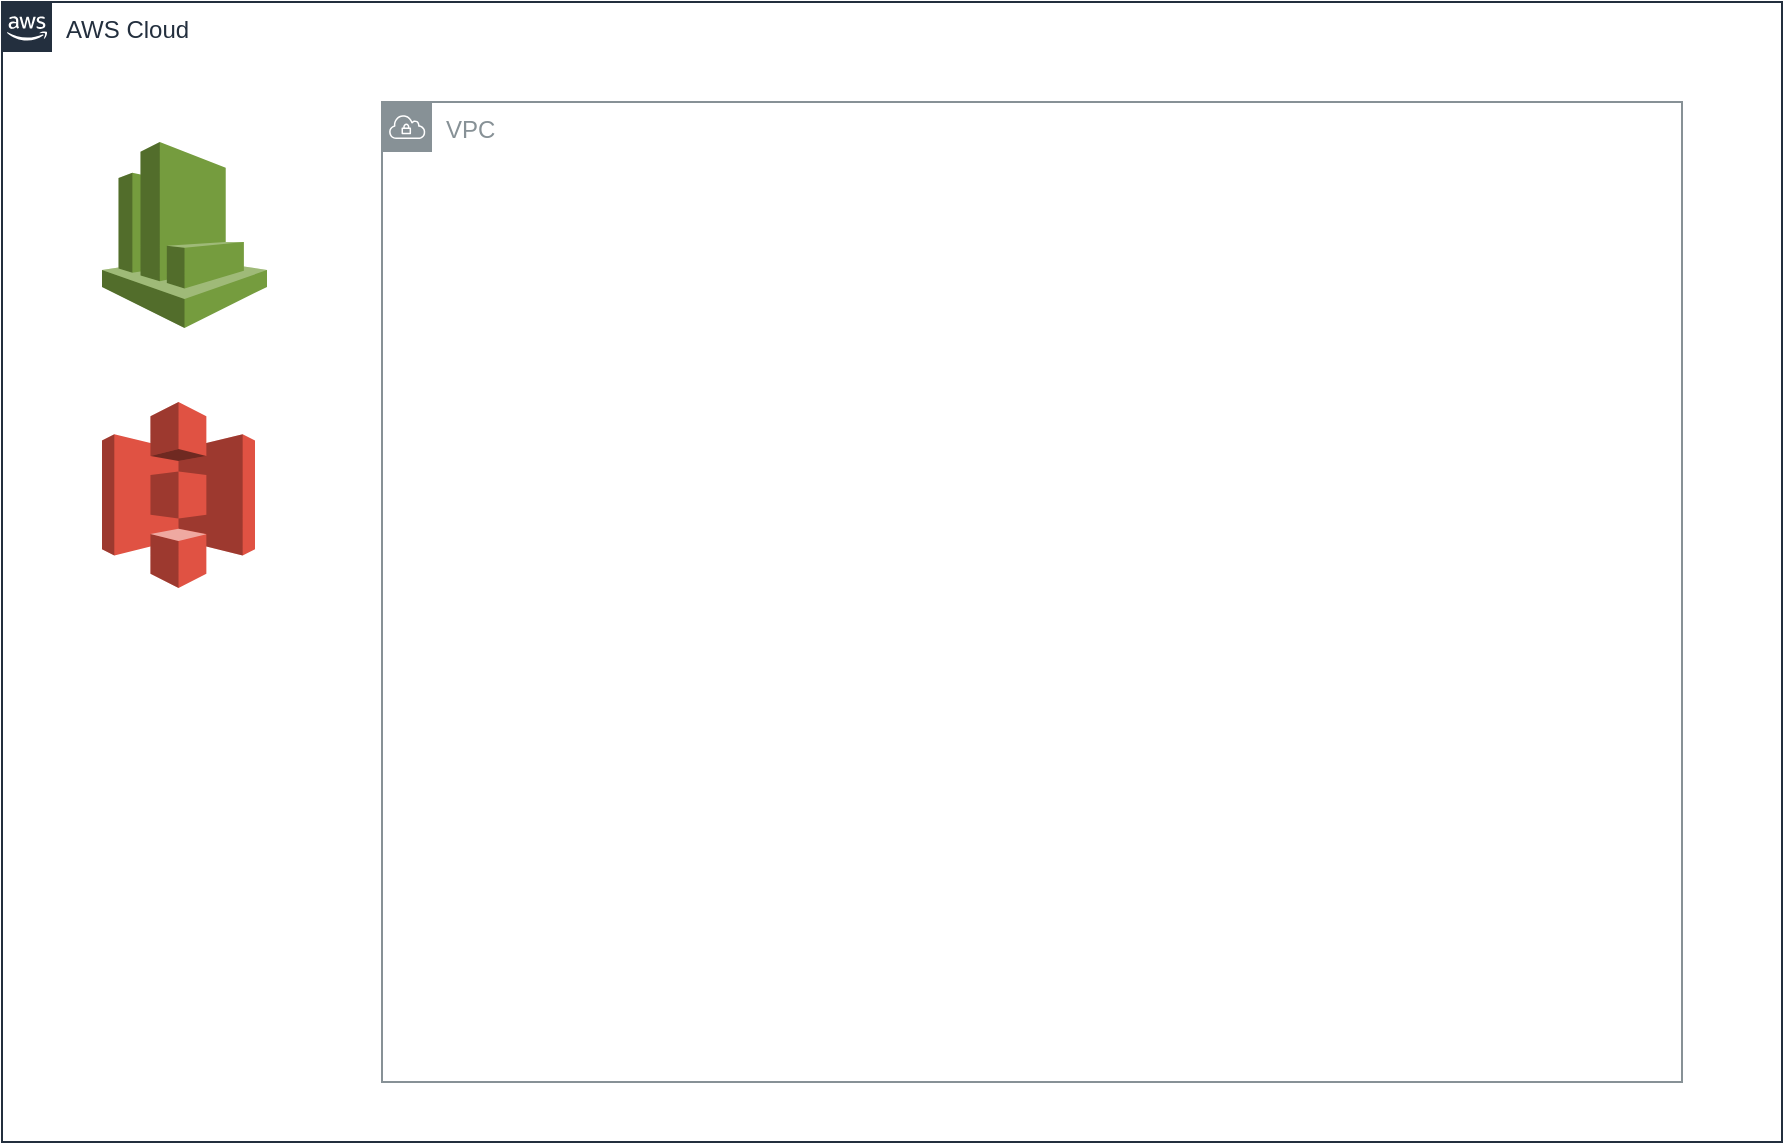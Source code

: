 <mxfile version="14.8.0" type="github">
  <diagram id="l8hXMBHkgcEJcSW0mbfh" name="Page-1">
    <mxGraphModel dx="2534" dy="2861" grid="1" gridSize="10" guides="1" tooltips="1" connect="1" arrows="1" fold="1" page="1" pageScale="1" pageWidth="1169" pageHeight="827" math="0" shadow="0">
      <root>
        <mxCell id="0" />
        <mxCell id="1" parent="0" />
        <mxCell id="q2cLxx7fR1u7GgCRvEqQ-5" value="AWS Cloud" style="points=[[0,0],[0.25,0],[0.5,0],[0.75,0],[1,0],[1,0.25],[1,0.5],[1,0.75],[1,1],[0.75,1],[0.5,1],[0.25,1],[0,1],[0,0.75],[0,0.5],[0,0.25]];outlineConnect=0;gradientColor=none;html=1;whiteSpace=wrap;fontSize=12;fontStyle=0;shape=mxgraph.aws4.group;grIcon=mxgraph.aws4.group_aws_cloud_alt;strokeColor=#232F3E;fillColor=none;verticalAlign=top;align=left;spacingLeft=30;fontColor=#232F3E;dashed=0;labelBackgroundColor=#ffffff;" vertex="1" parent="1">
          <mxGeometry x="220" y="-790" width="890" height="570" as="geometry" />
        </mxCell>
        <mxCell id="q2cLxx7fR1u7GgCRvEqQ-34" value="VPC" style="outlineConnect=0;gradientColor=none;html=1;whiteSpace=wrap;fontSize=12;fontStyle=0;shape=mxgraph.aws4.group;grIcon=mxgraph.aws4.group_vpc;strokeColor=#879196;fillColor=none;verticalAlign=top;align=left;spacingLeft=30;fontColor=#879196;dashed=0;" vertex="1" parent="1">
          <mxGeometry x="410" y="-740" width="650" height="490" as="geometry" />
        </mxCell>
        <mxCell id="q2cLxx7fR1u7GgCRvEqQ-36" value="" style="outlineConnect=0;dashed=0;verticalLabelPosition=bottom;verticalAlign=top;align=center;html=1;shape=mxgraph.aws3.cloudwatch;fillColor=#759C3E;gradientColor=none;" vertex="1" parent="1">
          <mxGeometry x="270" y="-720" width="82.5" height="93" as="geometry" />
        </mxCell>
        <mxCell id="q2cLxx7fR1u7GgCRvEqQ-37" value="" style="outlineConnect=0;dashed=0;verticalLabelPosition=bottom;verticalAlign=top;align=center;html=1;shape=mxgraph.aws3.s3;fillColor=#E05243;gradientColor=none;" vertex="1" parent="1">
          <mxGeometry x="270" y="-590" width="76.5" height="93" as="geometry" />
        </mxCell>
      </root>
    </mxGraphModel>
  </diagram>
</mxfile>
